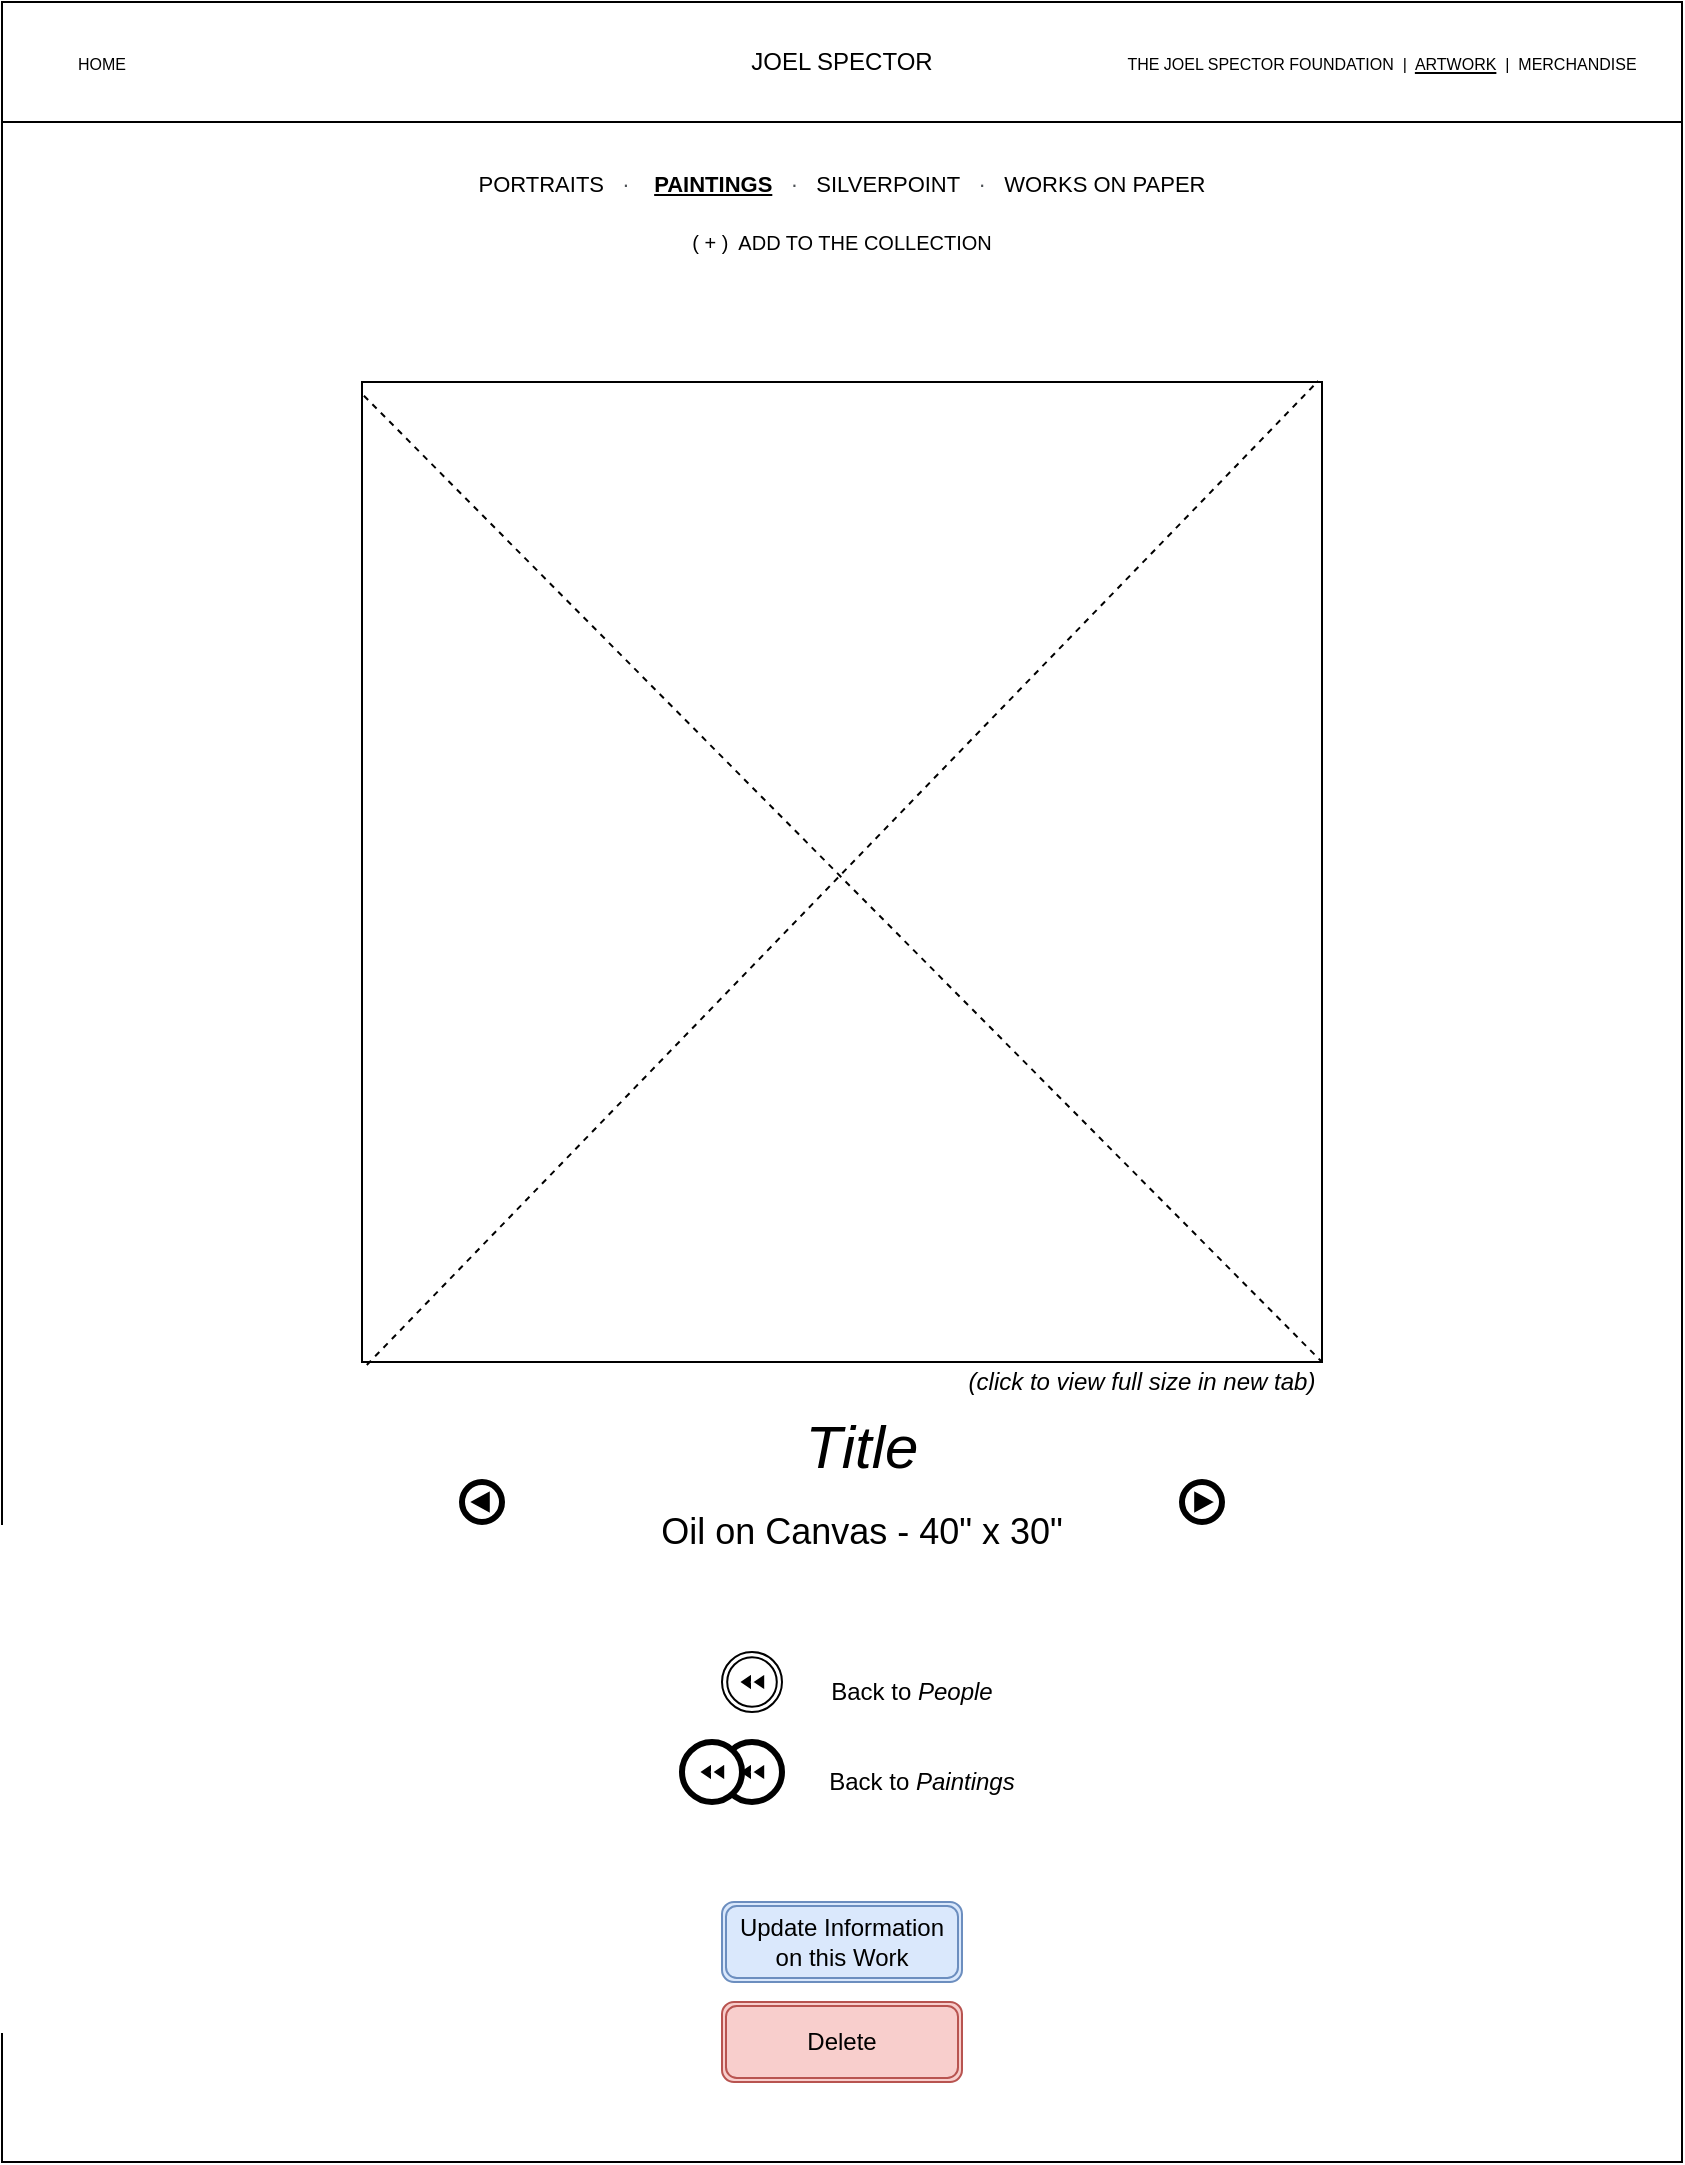 <mxfile version="11.2.5" type="device" pages="1"><diagram id="gBvn4ZTh_KfE_ibRQQR0" name="Page-1"><mxGraphModel dx="788" dy="618" grid="1" gridSize="10" guides="1" tooltips="1" connect="1" arrows="1" fold="1" page="1" pageScale="1" pageWidth="1100" pageHeight="850" math="0" shadow="0"><root><mxCell id="0"/><mxCell id="1" parent="0"/><mxCell id="Z8Y1TtF9HthMVGh5rkFj-1" value="" style="rounded=0;whiteSpace=wrap;html=1;" vertex="1" parent="1"><mxGeometry x="120" y="80" width="840" height="1080" as="geometry"/></mxCell><mxCell id="Z8Y1TtF9HthMVGh5rkFj-2" value="JOEL SPECTOR" style="rounded=0;whiteSpace=wrap;html=1;" vertex="1" parent="1"><mxGeometry x="120" y="80" width="840" height="60" as="geometry"/></mxCell><mxCell id="Z8Y1TtF9HthMVGh5rkFj-3" value="&lt;font style=&quot;font-size: 8px&quot;&gt;HOME&lt;/font&gt;" style="text;html=1;strokeColor=none;fillColor=none;align=center;verticalAlign=middle;whiteSpace=wrap;rounded=0;" vertex="1" parent="1"><mxGeometry x="150" y="100" width="40" height="20" as="geometry"/></mxCell><mxCell id="Z8Y1TtF9HthMVGh5rkFj-4" value="&lt;font style=&quot;font-size: 8px&quot;&gt;THE JOEL SPECTOR FOUNDATION&amp;nbsp; |&amp;nbsp; &lt;u&gt;ARTWORK&lt;/u&gt;&amp;nbsp; |&amp;nbsp; MERCHANDISE&lt;/font&gt;" style="text;html=1;strokeColor=none;fillColor=none;align=center;verticalAlign=middle;whiteSpace=wrap;rounded=0;" vertex="1" parent="1"><mxGeometry x="660" y="100" width="300" height="20" as="geometry"/></mxCell><mxCell id="Z8Y1TtF9HthMVGh5rkFj-5" value="&lt;font style=&quot;font-size: 11px&quot;&gt;&lt;font style=&quot;font-size: 11px&quot; face=&quot;Helvetica&quot;&gt;PORTRAITS&amp;nbsp; &amp;nbsp;&lt;span style=&quot;color: rgb(77 , 81 , 86) ; text-align: left ; background-color: rgb(255 , 255 , 255)&quot;&gt;·&amp;nbsp; &amp;nbsp;&lt;/span&gt;&amp;nbsp;&lt;u&gt;&lt;b&gt;PAINTINGS&lt;/b&gt;&lt;/u&gt;&amp;nbsp; &amp;nbsp;&lt;span style=&quot;color: rgb(77 , 81 , 86) ; text-align: left ; background-color: rgb(255 , 255 , 255)&quot;&gt;·&lt;/span&gt;&amp;nbsp; &amp;nbsp;SILVERPOINT&amp;nbsp; &amp;nbsp;&lt;span style=&quot;color: rgb(77 , 81 , 86) ; text-align: left ; background-color: rgb(255 , 255 , 255)&quot;&gt;·&lt;/span&gt;&amp;nbsp; &amp;nbsp;WORKS ON PAPER&lt;br&gt;&lt;br&gt;&lt;/font&gt;&lt;font style=&quot;font-size: 10px&quot; face=&quot;Helvetica&quot;&gt;( + )&amp;nbsp; ADD TO THE COLLECTION&lt;/font&gt;&lt;/font&gt;" style="text;html=1;strokeColor=none;fillColor=none;align=center;verticalAlign=middle;whiteSpace=wrap;rounded=0;fontFamily=ROBOTO;" vertex="1" parent="1"><mxGeometry x="120" y="160" width="840" height="50" as="geometry"/></mxCell><mxCell id="Z8Y1TtF9HthMVGh5rkFj-34" value="" style="rounded=0;whiteSpace=wrap;html=1;" vertex="1" parent="1"><mxGeometry x="300" y="270" width="480" height="490" as="geometry"/></mxCell><mxCell id="Z8Y1TtF9HthMVGh5rkFj-35" value="" style="endArrow=none;dashed=1;html=1;entryX=0.996;entryY=-0.001;entryDx=0;entryDy=0;entryPerimeter=0;exitX=0.005;exitY=1.003;exitDx=0;exitDy=0;exitPerimeter=0;" edge="1" parent="1" source="Z8Y1TtF9HthMVGh5rkFj-34" target="Z8Y1TtF9HthMVGh5rkFj-34"><mxGeometry width="50" height="50" relative="1" as="geometry"><mxPoint x="298" y="760" as="sourcePoint"/><mxPoint x="570" y="480" as="targetPoint"/></mxGeometry></mxCell><mxCell id="Z8Y1TtF9HthMVGh5rkFj-36" value="" style="endArrow=none;dashed=1;html=1;entryX=0.999;entryY=0.999;entryDx=0;entryDy=0;entryPerimeter=0;exitX=0.002;exitY=0.014;exitDx=0;exitDy=0;exitPerimeter=0;" edge="1" parent="1" source="Z8Y1TtF9HthMVGh5rkFj-34" target="Z8Y1TtF9HthMVGh5rkFj-34"><mxGeometry width="50" height="50" relative="1" as="geometry"><mxPoint x="490" y="490" as="sourcePoint"/><mxPoint x="540" y="440" as="targetPoint"/></mxGeometry></mxCell><mxCell id="Z8Y1TtF9HthMVGh5rkFj-37" value="&lt;i&gt;(click to view full size in new tab)&lt;/i&gt;" style="text;html=1;strokeColor=none;fillColor=none;align=center;verticalAlign=middle;whiteSpace=wrap;rounded=0;" vertex="1" parent="1"><mxGeometry x="600" y="760" width="180" height="20" as="geometry"/></mxCell><mxCell id="Z8Y1TtF9HthMVGh5rkFj-38" value="&lt;i&gt;&lt;font style=&quot;font-size: 30px&quot;&gt;Title&lt;/font&gt;&lt;/i&gt;&lt;br&gt;&lt;br&gt;&lt;span style=&quot;font-size: 18px&quot;&gt;Oil on Canvas - 40&quot; x 30&quot;&lt;/span&gt;" style="text;html=1;strokeColor=none;fillColor=none;align=center;verticalAlign=middle;whiteSpace=wrap;rounded=0;" vertex="1" parent="1"><mxGeometry x="330" y="780" width="440" height="80" as="geometry"/></mxCell><mxCell id="Z8Y1TtF9HthMVGh5rkFj-41" value="" style="shape=mxgraph.bpmn.shape;html=1;verticalLabelPosition=bottom;labelBackgroundColor=#ffffff;verticalAlign=top;align=center;perimeter=ellipsePerimeter;outlineConnect=0;outline=end;symbol=signal;direction=north;" vertex="1" parent="1"><mxGeometry x="350" y="820" width="20" height="20" as="geometry"/></mxCell><mxCell id="Z8Y1TtF9HthMVGh5rkFj-42" value="" style="shape=mxgraph.bpmn.shape;html=1;verticalLabelPosition=bottom;labelBackgroundColor=#ffffff;verticalAlign=top;align=center;perimeter=ellipsePerimeter;outlineConnect=0;outline=end;symbol=signal;direction=south;" vertex="1" parent="1"><mxGeometry x="710" y="820" width="20" height="20" as="geometry"/></mxCell><mxCell id="Z8Y1TtF9HthMVGh5rkFj-44" value="" style="shape=mxgraph.bpmn.shape;html=1;verticalLabelPosition=bottom;labelBackgroundColor=#ffffff;verticalAlign=top;align=center;perimeter=ellipsePerimeter;outlineConnect=0;outline=end;symbol=compensation;" vertex="1" parent="1"><mxGeometry x="480" y="950" width="30" height="30" as="geometry"/></mxCell><mxCell id="Z8Y1TtF9HthMVGh5rkFj-45" value="" style="shape=mxgraph.bpmn.shape;html=1;verticalLabelPosition=bottom;labelBackgroundColor=#ffffff;verticalAlign=top;align=center;perimeter=ellipsePerimeter;outlineConnect=0;outline=throwing;symbol=compensation;" vertex="1" parent="1"><mxGeometry x="480" y="905" width="30" height="30" as="geometry"/></mxCell><mxCell id="Z8Y1TtF9HthMVGh5rkFj-46" value="Back to &lt;i&gt;People&lt;/i&gt;" style="text;html=1;strokeColor=none;fillColor=none;align=center;verticalAlign=middle;whiteSpace=wrap;rounded=0;" vertex="1" parent="1"><mxGeometry x="530" y="915" width="90" height="20" as="geometry"/></mxCell><mxCell id="Z8Y1TtF9HthMVGh5rkFj-47" value="Back to &lt;i&gt;Paintings&lt;/i&gt;" style="text;html=1;strokeColor=none;fillColor=none;align=center;verticalAlign=middle;whiteSpace=wrap;rounded=0;" vertex="1" parent="1"><mxGeometry x="530" y="960" width="100" height="20" as="geometry"/></mxCell><mxCell id="Z8Y1TtF9HthMVGh5rkFj-48" value="" style="shape=mxgraph.bpmn.shape;html=1;verticalLabelPosition=bottom;labelBackgroundColor=#ffffff;verticalAlign=top;align=center;perimeter=ellipsePerimeter;outlineConnect=0;outline=end;symbol=compensation;" vertex="1" parent="1"><mxGeometry x="460" y="950" width="30" height="30" as="geometry"/></mxCell><mxCell id="Z8Y1TtF9HthMVGh5rkFj-56" value="Update Information on this Work" style="shape=ext;rounded=1;html=1;whiteSpace=wrap;double=1;fillColor=#dae8fc;strokeColor=#6c8ebf;" vertex="1" parent="1"><mxGeometry x="480" y="1030" width="120" height="40" as="geometry"/></mxCell><mxCell id="Z8Y1TtF9HthMVGh5rkFj-57" value="Delete" style="shape=ext;rounded=1;html=1;whiteSpace=wrap;double=1;fillColor=#f8cecc;strokeColor=#b85450;" vertex="1" parent="1"><mxGeometry x="480" y="1080" width="120" height="40" as="geometry"/></mxCell></root></mxGraphModel></diagram></mxfile>
